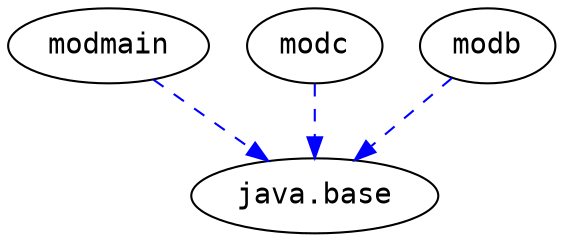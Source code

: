 # Created by depvis.JigsawDepVisualizer on Fri Dec 30 11:16:44 CET 2016
digraph Java9_Dependency_Visualizer {
modmain[fontname="Consolas",shape="ellipse",label="modmain"];
java_base[fontname="Consolas",shape="ellipse",label="java.base"];
modc[fontname="Consolas",shape="ellipse",label="modc"];
modb[fontname="Consolas",shape="ellipse",label="modb"];
modmain -> java_base[color="#0000ff",fontname="Consolas",fontcolor="#0000ff",style="dashed",weight="16"]
modc -> java_base[color="#0000ff",fontname="Consolas",fontcolor="#0000ff",style="dashed",weight="16"]
modb -> java_base[color="#0000ff",fontname="Consolas",fontcolor="#0000ff",style="dashed",weight="16"]
}

